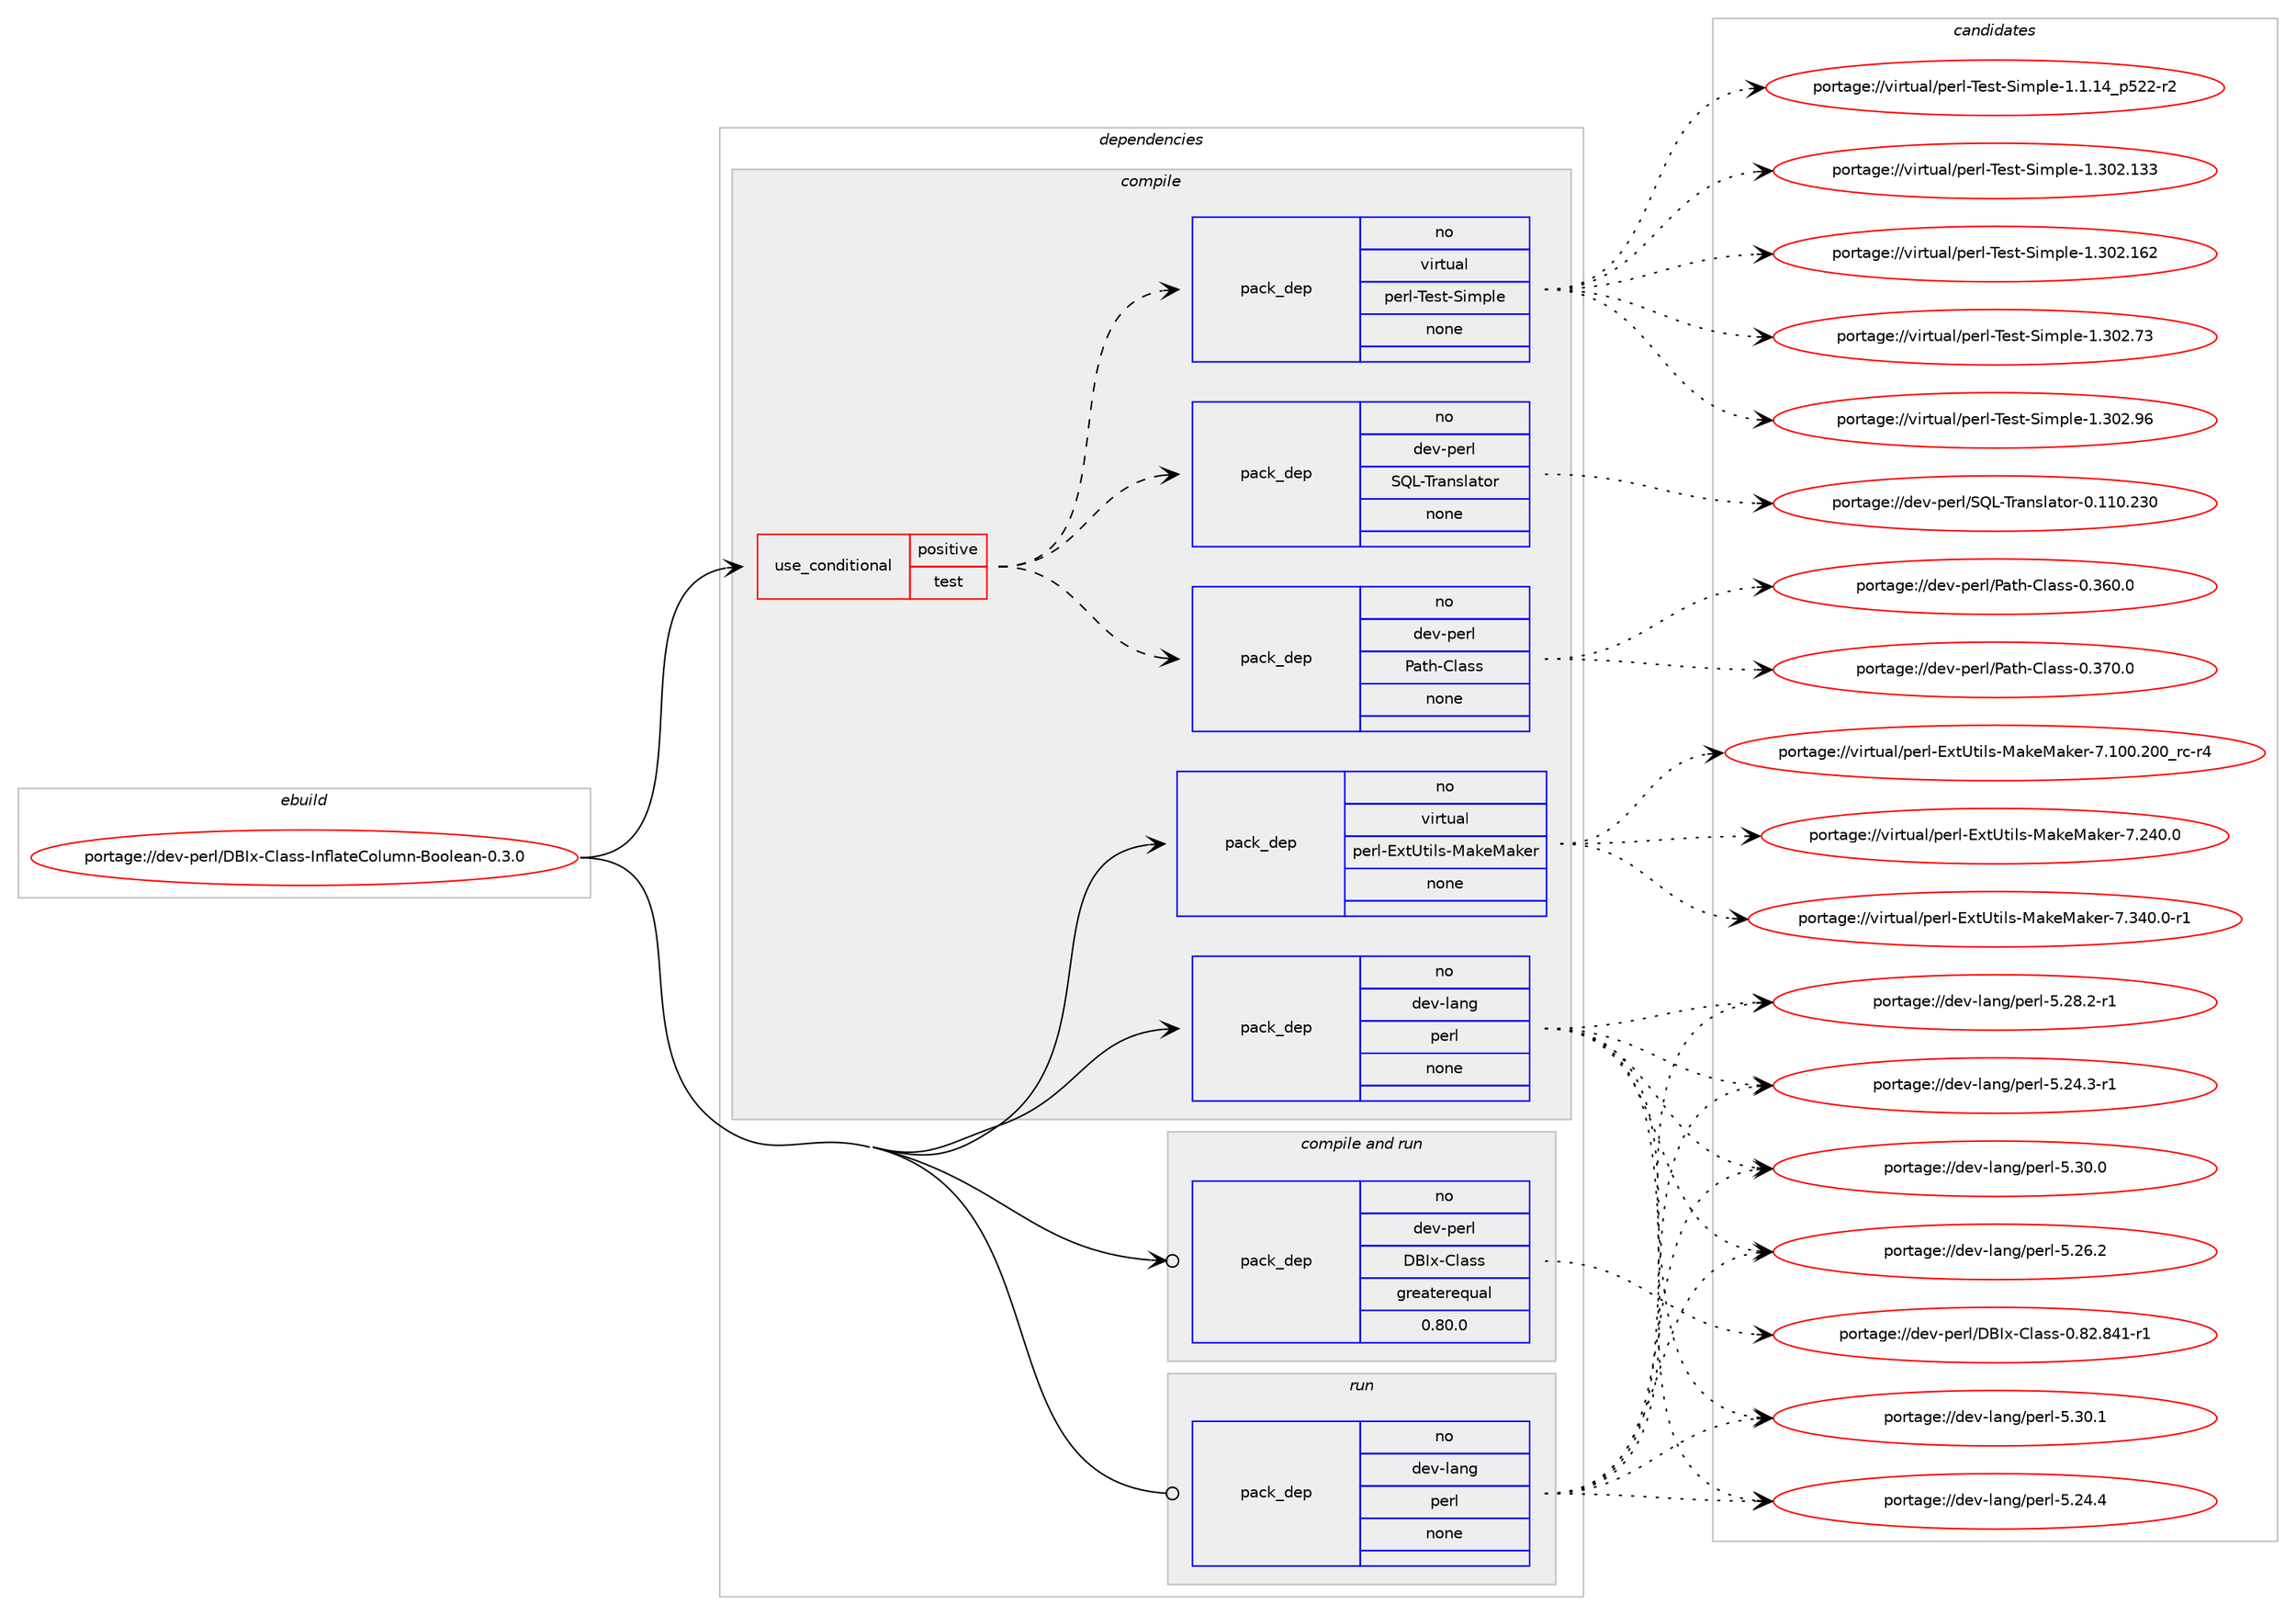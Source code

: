 digraph prolog {

# *************
# Graph options
# *************

newrank=true;
concentrate=true;
compound=true;
graph [rankdir=LR,fontname=Helvetica,fontsize=10,ranksep=1.5];#, ranksep=2.5, nodesep=0.2];
edge  [arrowhead=vee];
node  [fontname=Helvetica,fontsize=10];

# **********
# The ebuild
# **********

subgraph cluster_leftcol {
color=gray;
rank=same;
label=<<i>ebuild</i>>;
id [label="portage://dev-perl/DBIx-Class-InflateColumn-Boolean-0.3.0", color=red, width=4, href="../dev-perl/DBIx-Class-InflateColumn-Boolean-0.3.0.svg"];
}

# ****************
# The dependencies
# ****************

subgraph cluster_midcol {
color=gray;
label=<<i>dependencies</i>>;
subgraph cluster_compile {
fillcolor="#eeeeee";
style=filled;
label=<<i>compile</i>>;
subgraph cond22763 {
dependency110664 [label=<<TABLE BORDER="0" CELLBORDER="1" CELLSPACING="0" CELLPADDING="4"><TR><TD ROWSPAN="3" CELLPADDING="10">use_conditional</TD></TR><TR><TD>positive</TD></TR><TR><TD>test</TD></TR></TABLE>>, shape=none, color=red];
subgraph pack84725 {
dependency110665 [label=<<TABLE BORDER="0" CELLBORDER="1" CELLSPACING="0" CELLPADDING="4" WIDTH="220"><TR><TD ROWSPAN="6" CELLPADDING="30">pack_dep</TD></TR><TR><TD WIDTH="110">no</TD></TR><TR><TD>dev-perl</TD></TR><TR><TD>Path-Class</TD></TR><TR><TD>none</TD></TR><TR><TD></TD></TR></TABLE>>, shape=none, color=blue];
}
dependency110664:e -> dependency110665:w [weight=20,style="dashed",arrowhead="vee"];
subgraph pack84726 {
dependency110666 [label=<<TABLE BORDER="0" CELLBORDER="1" CELLSPACING="0" CELLPADDING="4" WIDTH="220"><TR><TD ROWSPAN="6" CELLPADDING="30">pack_dep</TD></TR><TR><TD WIDTH="110">no</TD></TR><TR><TD>dev-perl</TD></TR><TR><TD>SQL-Translator</TD></TR><TR><TD>none</TD></TR><TR><TD></TD></TR></TABLE>>, shape=none, color=blue];
}
dependency110664:e -> dependency110666:w [weight=20,style="dashed",arrowhead="vee"];
subgraph pack84727 {
dependency110667 [label=<<TABLE BORDER="0" CELLBORDER="1" CELLSPACING="0" CELLPADDING="4" WIDTH="220"><TR><TD ROWSPAN="6" CELLPADDING="30">pack_dep</TD></TR><TR><TD WIDTH="110">no</TD></TR><TR><TD>virtual</TD></TR><TR><TD>perl-Test-Simple</TD></TR><TR><TD>none</TD></TR><TR><TD></TD></TR></TABLE>>, shape=none, color=blue];
}
dependency110664:e -> dependency110667:w [weight=20,style="dashed",arrowhead="vee"];
}
id:e -> dependency110664:w [weight=20,style="solid",arrowhead="vee"];
subgraph pack84728 {
dependency110668 [label=<<TABLE BORDER="0" CELLBORDER="1" CELLSPACING="0" CELLPADDING="4" WIDTH="220"><TR><TD ROWSPAN="6" CELLPADDING="30">pack_dep</TD></TR><TR><TD WIDTH="110">no</TD></TR><TR><TD>dev-lang</TD></TR><TR><TD>perl</TD></TR><TR><TD>none</TD></TR><TR><TD></TD></TR></TABLE>>, shape=none, color=blue];
}
id:e -> dependency110668:w [weight=20,style="solid",arrowhead="vee"];
subgraph pack84729 {
dependency110669 [label=<<TABLE BORDER="0" CELLBORDER="1" CELLSPACING="0" CELLPADDING="4" WIDTH="220"><TR><TD ROWSPAN="6" CELLPADDING="30">pack_dep</TD></TR><TR><TD WIDTH="110">no</TD></TR><TR><TD>virtual</TD></TR><TR><TD>perl-ExtUtils-MakeMaker</TD></TR><TR><TD>none</TD></TR><TR><TD></TD></TR></TABLE>>, shape=none, color=blue];
}
id:e -> dependency110669:w [weight=20,style="solid",arrowhead="vee"];
}
subgraph cluster_compileandrun {
fillcolor="#eeeeee";
style=filled;
label=<<i>compile and run</i>>;
subgraph pack84730 {
dependency110670 [label=<<TABLE BORDER="0" CELLBORDER="1" CELLSPACING="0" CELLPADDING="4" WIDTH="220"><TR><TD ROWSPAN="6" CELLPADDING="30">pack_dep</TD></TR><TR><TD WIDTH="110">no</TD></TR><TR><TD>dev-perl</TD></TR><TR><TD>DBIx-Class</TD></TR><TR><TD>greaterequal</TD></TR><TR><TD>0.80.0</TD></TR></TABLE>>, shape=none, color=blue];
}
id:e -> dependency110670:w [weight=20,style="solid",arrowhead="odotvee"];
}
subgraph cluster_run {
fillcolor="#eeeeee";
style=filled;
label=<<i>run</i>>;
subgraph pack84731 {
dependency110671 [label=<<TABLE BORDER="0" CELLBORDER="1" CELLSPACING="0" CELLPADDING="4" WIDTH="220"><TR><TD ROWSPAN="6" CELLPADDING="30">pack_dep</TD></TR><TR><TD WIDTH="110">no</TD></TR><TR><TD>dev-lang</TD></TR><TR><TD>perl</TD></TR><TR><TD>none</TD></TR><TR><TD></TD></TR></TABLE>>, shape=none, color=blue];
}
id:e -> dependency110671:w [weight=20,style="solid",arrowhead="odot"];
}
}

# **************
# The candidates
# **************

subgraph cluster_choices {
rank=same;
color=gray;
label=<<i>candidates</i>>;

subgraph choice84725 {
color=black;
nodesep=1;
choiceportage100101118451121011141084780971161044567108971151154548465154484648 [label="portage://dev-perl/Path-Class-0.360.0", color=red, width=4,href="../dev-perl/Path-Class-0.360.0.svg"];
choiceportage100101118451121011141084780971161044567108971151154548465155484648 [label="portage://dev-perl/Path-Class-0.370.0", color=red, width=4,href="../dev-perl/Path-Class-0.370.0.svg"];
dependency110665:e -> choiceportage100101118451121011141084780971161044567108971151154548465154484648:w [style=dotted,weight="100"];
dependency110665:e -> choiceportage100101118451121011141084780971161044567108971151154548465155484648:w [style=dotted,weight="100"];
}
subgraph choice84726 {
color=black;
nodesep=1;
choiceportage10010111845112101114108478381764584114971101151089711611111445484649494846505148 [label="portage://dev-perl/SQL-Translator-0.110.230", color=red, width=4,href="../dev-perl/SQL-Translator-0.110.230.svg"];
dependency110666:e -> choiceportage10010111845112101114108478381764584114971101151089711611111445484649494846505148:w [style=dotted,weight="100"];
}
subgraph choice84727 {
color=black;
nodesep=1;
choiceportage11810511411611797108471121011141084584101115116458310510911210810145494649464952951125350504511450 [label="portage://virtual/perl-Test-Simple-1.1.14_p522-r2", color=red, width=4,href="../virtual/perl-Test-Simple-1.1.14_p522-r2.svg"];
choiceportage11810511411611797108471121011141084584101115116458310510911210810145494651485046495151 [label="portage://virtual/perl-Test-Simple-1.302.133", color=red, width=4,href="../virtual/perl-Test-Simple-1.302.133.svg"];
choiceportage11810511411611797108471121011141084584101115116458310510911210810145494651485046495450 [label="portage://virtual/perl-Test-Simple-1.302.162", color=red, width=4,href="../virtual/perl-Test-Simple-1.302.162.svg"];
choiceportage118105114116117971084711210111410845841011151164583105109112108101454946514850465551 [label="portage://virtual/perl-Test-Simple-1.302.73", color=red, width=4,href="../virtual/perl-Test-Simple-1.302.73.svg"];
choiceportage118105114116117971084711210111410845841011151164583105109112108101454946514850465754 [label="portage://virtual/perl-Test-Simple-1.302.96", color=red, width=4,href="../virtual/perl-Test-Simple-1.302.96.svg"];
dependency110667:e -> choiceportage11810511411611797108471121011141084584101115116458310510911210810145494649464952951125350504511450:w [style=dotted,weight="100"];
dependency110667:e -> choiceportage11810511411611797108471121011141084584101115116458310510911210810145494651485046495151:w [style=dotted,weight="100"];
dependency110667:e -> choiceportage11810511411611797108471121011141084584101115116458310510911210810145494651485046495450:w [style=dotted,weight="100"];
dependency110667:e -> choiceportage118105114116117971084711210111410845841011151164583105109112108101454946514850465551:w [style=dotted,weight="100"];
dependency110667:e -> choiceportage118105114116117971084711210111410845841011151164583105109112108101454946514850465754:w [style=dotted,weight="100"];
}
subgraph choice84728 {
color=black;
nodesep=1;
choiceportage100101118451089711010347112101114108455346505246514511449 [label="portage://dev-lang/perl-5.24.3-r1", color=red, width=4,href="../dev-lang/perl-5.24.3-r1.svg"];
choiceportage10010111845108971101034711210111410845534650524652 [label="portage://dev-lang/perl-5.24.4", color=red, width=4,href="../dev-lang/perl-5.24.4.svg"];
choiceportage10010111845108971101034711210111410845534650544650 [label="portage://dev-lang/perl-5.26.2", color=red, width=4,href="../dev-lang/perl-5.26.2.svg"];
choiceportage100101118451089711010347112101114108455346505646504511449 [label="portage://dev-lang/perl-5.28.2-r1", color=red, width=4,href="../dev-lang/perl-5.28.2-r1.svg"];
choiceportage10010111845108971101034711210111410845534651484648 [label="portage://dev-lang/perl-5.30.0", color=red, width=4,href="../dev-lang/perl-5.30.0.svg"];
choiceportage10010111845108971101034711210111410845534651484649 [label="portage://dev-lang/perl-5.30.1", color=red, width=4,href="../dev-lang/perl-5.30.1.svg"];
dependency110668:e -> choiceportage100101118451089711010347112101114108455346505246514511449:w [style=dotted,weight="100"];
dependency110668:e -> choiceportage10010111845108971101034711210111410845534650524652:w [style=dotted,weight="100"];
dependency110668:e -> choiceportage10010111845108971101034711210111410845534650544650:w [style=dotted,weight="100"];
dependency110668:e -> choiceportage100101118451089711010347112101114108455346505646504511449:w [style=dotted,weight="100"];
dependency110668:e -> choiceportage10010111845108971101034711210111410845534651484648:w [style=dotted,weight="100"];
dependency110668:e -> choiceportage10010111845108971101034711210111410845534651484649:w [style=dotted,weight="100"];
}
subgraph choice84729 {
color=black;
nodesep=1;
choiceportage118105114116117971084711210111410845691201168511610510811545779710710177971071011144555464948484650484895114994511452 [label="portage://virtual/perl-ExtUtils-MakeMaker-7.100.200_rc-r4", color=red, width=4,href="../virtual/perl-ExtUtils-MakeMaker-7.100.200_rc-r4.svg"];
choiceportage118105114116117971084711210111410845691201168511610510811545779710710177971071011144555465052484648 [label="portage://virtual/perl-ExtUtils-MakeMaker-7.240.0", color=red, width=4,href="../virtual/perl-ExtUtils-MakeMaker-7.240.0.svg"];
choiceportage1181051141161179710847112101114108456912011685116105108115457797107101779710710111445554651524846484511449 [label="portage://virtual/perl-ExtUtils-MakeMaker-7.340.0-r1", color=red, width=4,href="../virtual/perl-ExtUtils-MakeMaker-7.340.0-r1.svg"];
dependency110669:e -> choiceportage118105114116117971084711210111410845691201168511610510811545779710710177971071011144555464948484650484895114994511452:w [style=dotted,weight="100"];
dependency110669:e -> choiceportage118105114116117971084711210111410845691201168511610510811545779710710177971071011144555465052484648:w [style=dotted,weight="100"];
dependency110669:e -> choiceportage1181051141161179710847112101114108456912011685116105108115457797107101779710710111445554651524846484511449:w [style=dotted,weight="100"];
}
subgraph choice84730 {
color=black;
nodesep=1;
choiceportage10010111845112101114108476866731204567108971151154548465650465652494511449 [label="portage://dev-perl/DBIx-Class-0.82.841-r1", color=red, width=4,href="../dev-perl/DBIx-Class-0.82.841-r1.svg"];
dependency110670:e -> choiceportage10010111845112101114108476866731204567108971151154548465650465652494511449:w [style=dotted,weight="100"];
}
subgraph choice84731 {
color=black;
nodesep=1;
choiceportage100101118451089711010347112101114108455346505246514511449 [label="portage://dev-lang/perl-5.24.3-r1", color=red, width=4,href="../dev-lang/perl-5.24.3-r1.svg"];
choiceportage10010111845108971101034711210111410845534650524652 [label="portage://dev-lang/perl-5.24.4", color=red, width=4,href="../dev-lang/perl-5.24.4.svg"];
choiceportage10010111845108971101034711210111410845534650544650 [label="portage://dev-lang/perl-5.26.2", color=red, width=4,href="../dev-lang/perl-5.26.2.svg"];
choiceportage100101118451089711010347112101114108455346505646504511449 [label="portage://dev-lang/perl-5.28.2-r1", color=red, width=4,href="../dev-lang/perl-5.28.2-r1.svg"];
choiceportage10010111845108971101034711210111410845534651484648 [label="portage://dev-lang/perl-5.30.0", color=red, width=4,href="../dev-lang/perl-5.30.0.svg"];
choiceportage10010111845108971101034711210111410845534651484649 [label="portage://dev-lang/perl-5.30.1", color=red, width=4,href="../dev-lang/perl-5.30.1.svg"];
dependency110671:e -> choiceportage100101118451089711010347112101114108455346505246514511449:w [style=dotted,weight="100"];
dependency110671:e -> choiceportage10010111845108971101034711210111410845534650524652:w [style=dotted,weight="100"];
dependency110671:e -> choiceportage10010111845108971101034711210111410845534650544650:w [style=dotted,weight="100"];
dependency110671:e -> choiceportage100101118451089711010347112101114108455346505646504511449:w [style=dotted,weight="100"];
dependency110671:e -> choiceportage10010111845108971101034711210111410845534651484648:w [style=dotted,weight="100"];
dependency110671:e -> choiceportage10010111845108971101034711210111410845534651484649:w [style=dotted,weight="100"];
}
}

}
